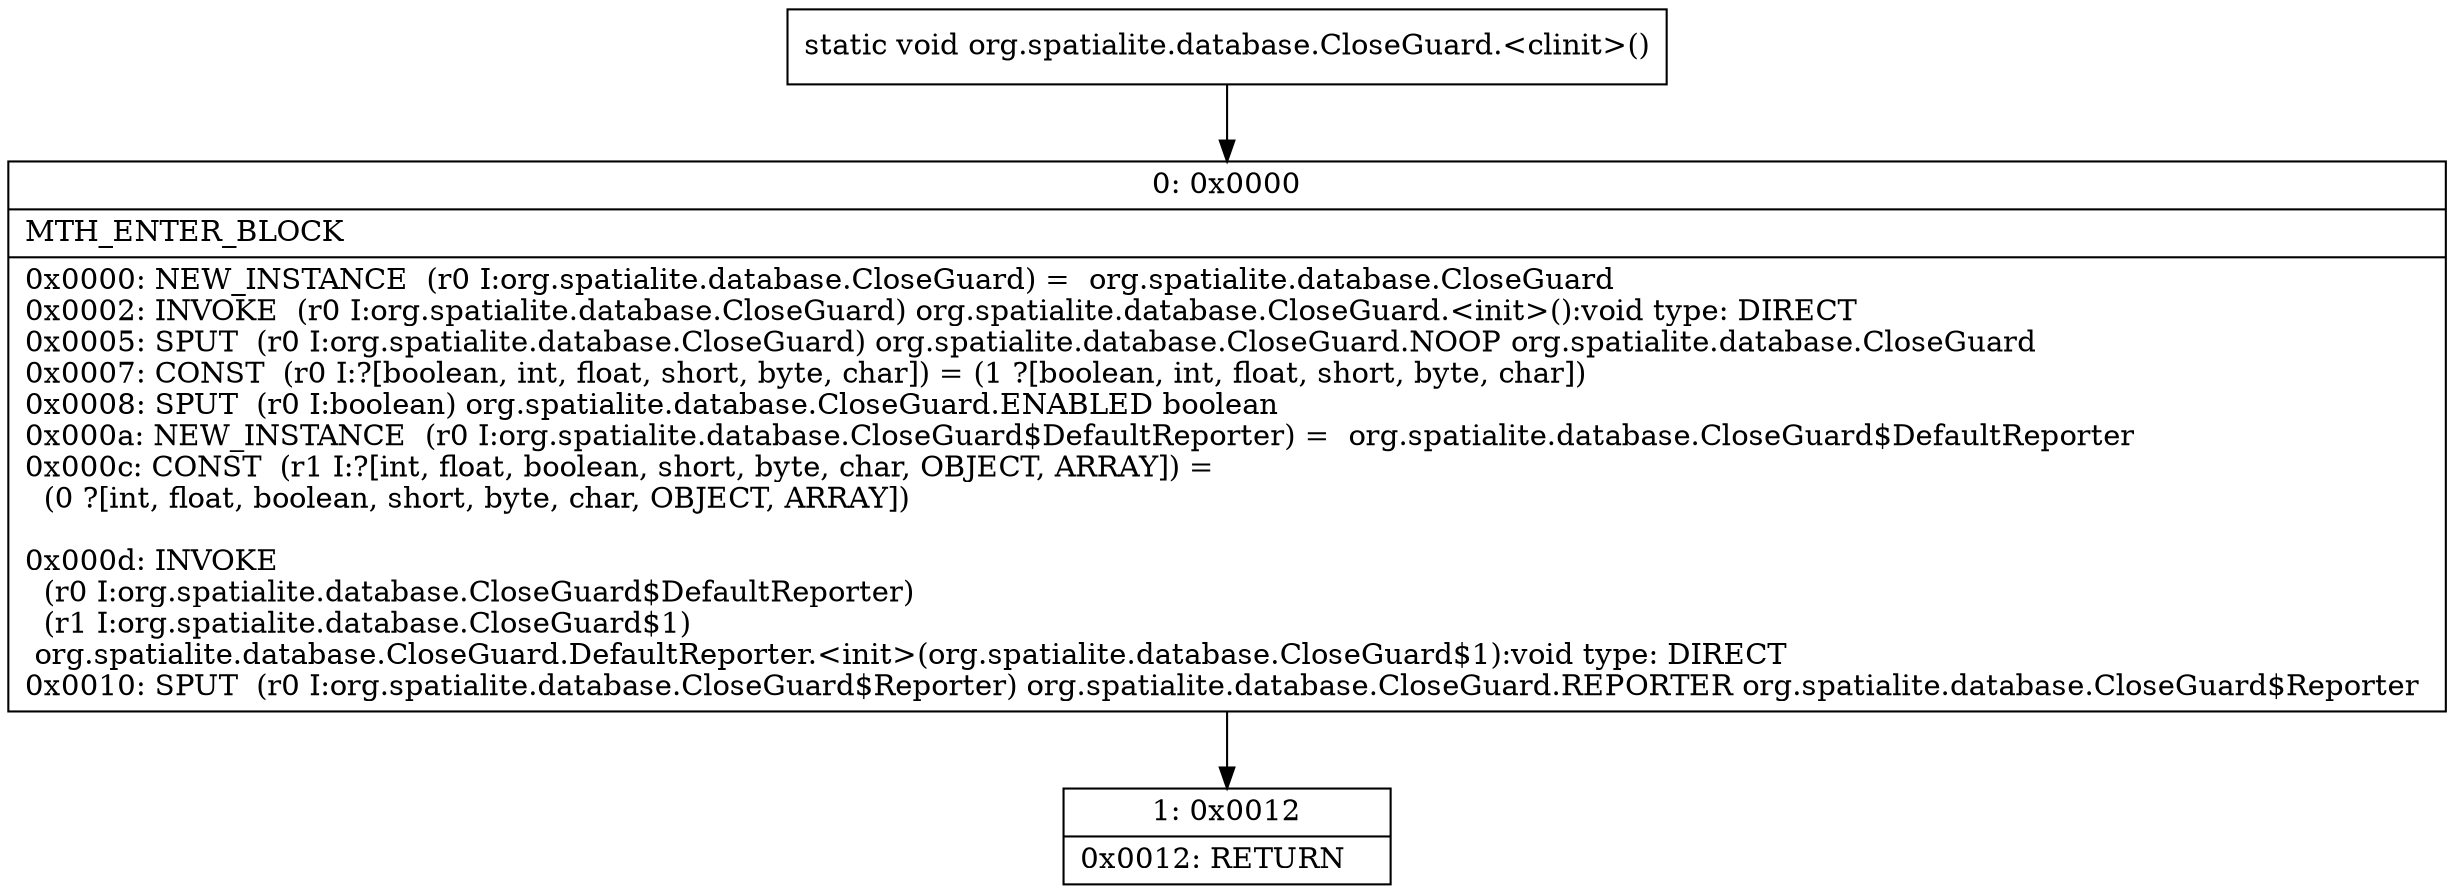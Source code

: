 digraph "CFG fororg.spatialite.database.CloseGuard.\<clinit\>()V" {
Node_0 [shape=record,label="{0\:\ 0x0000|MTH_ENTER_BLOCK\l|0x0000: NEW_INSTANCE  (r0 I:org.spatialite.database.CloseGuard) =  org.spatialite.database.CloseGuard \l0x0002: INVOKE  (r0 I:org.spatialite.database.CloseGuard) org.spatialite.database.CloseGuard.\<init\>():void type: DIRECT \l0x0005: SPUT  (r0 I:org.spatialite.database.CloseGuard) org.spatialite.database.CloseGuard.NOOP org.spatialite.database.CloseGuard \l0x0007: CONST  (r0 I:?[boolean, int, float, short, byte, char]) = (1 ?[boolean, int, float, short, byte, char]) \l0x0008: SPUT  (r0 I:boolean) org.spatialite.database.CloseGuard.ENABLED boolean \l0x000a: NEW_INSTANCE  (r0 I:org.spatialite.database.CloseGuard$DefaultReporter) =  org.spatialite.database.CloseGuard$DefaultReporter \l0x000c: CONST  (r1 I:?[int, float, boolean, short, byte, char, OBJECT, ARRAY]) = \l  (0 ?[int, float, boolean, short, byte, char, OBJECT, ARRAY])\l \l0x000d: INVOKE  \l  (r0 I:org.spatialite.database.CloseGuard$DefaultReporter)\l  (r1 I:org.spatialite.database.CloseGuard$1)\l org.spatialite.database.CloseGuard.DefaultReporter.\<init\>(org.spatialite.database.CloseGuard$1):void type: DIRECT \l0x0010: SPUT  (r0 I:org.spatialite.database.CloseGuard$Reporter) org.spatialite.database.CloseGuard.REPORTER org.spatialite.database.CloseGuard$Reporter \l}"];
Node_1 [shape=record,label="{1\:\ 0x0012|0x0012: RETURN   \l}"];
MethodNode[shape=record,label="{static void org.spatialite.database.CloseGuard.\<clinit\>() }"];
MethodNode -> Node_0;
Node_0 -> Node_1;
}

